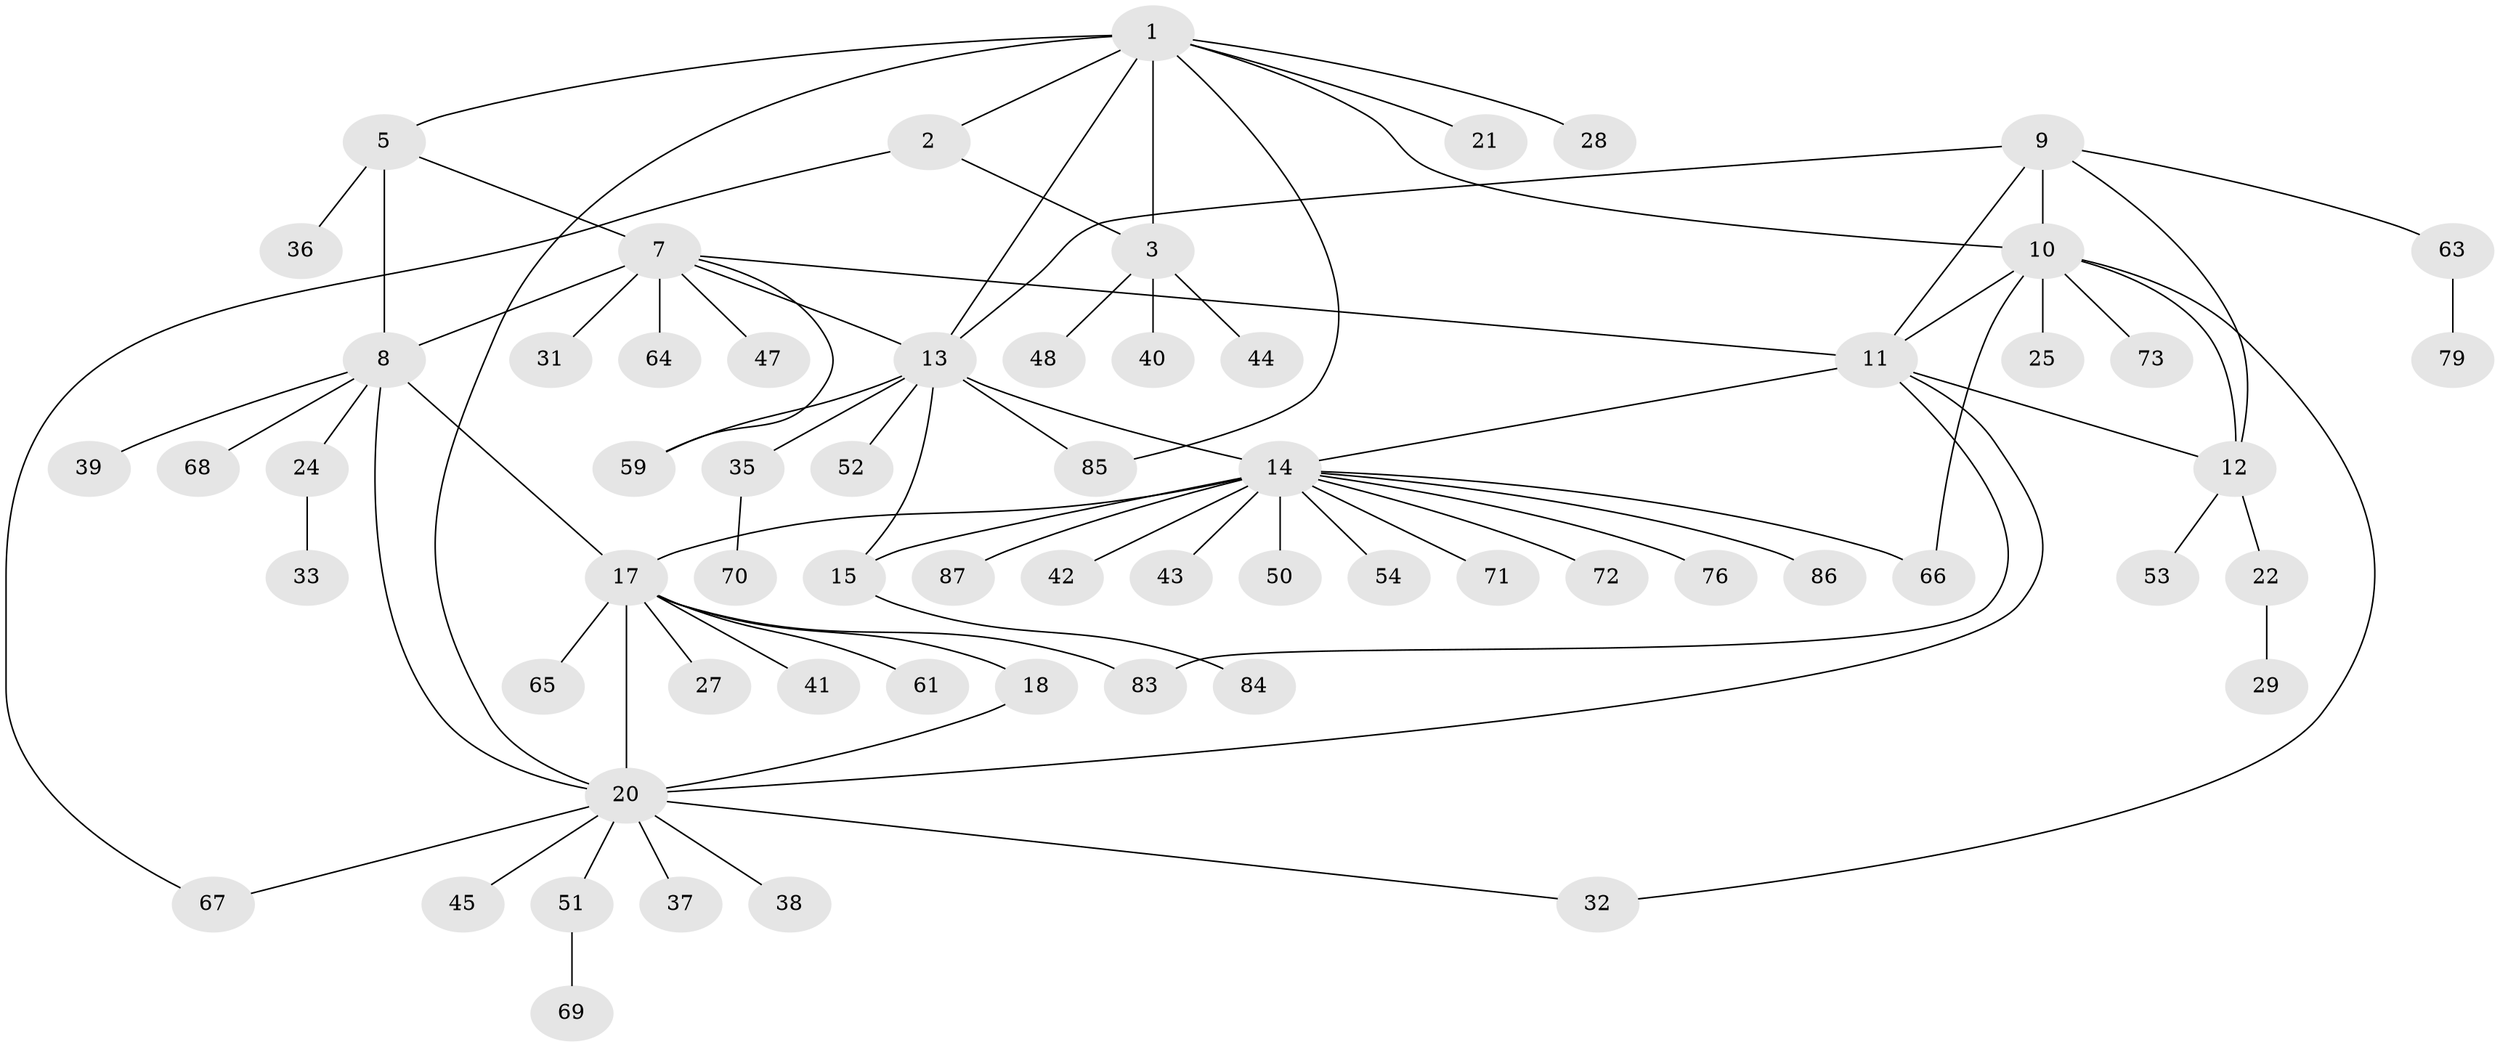 // original degree distribution, {8: 0.034482758620689655, 4: 0.034482758620689655, 6: 0.022988505747126436, 5: 0.04597701149425287, 3: 0.04597701149425287, 10: 0.011494252873563218, 9: 0.022988505747126436, 7: 0.011494252873563218, 16: 0.011494252873563218, 12: 0.011494252873563218, 1: 0.4942528735632184, 2: 0.25287356321839083}
// Generated by graph-tools (version 1.1) at 2025/42/03/06/25 10:42:07]
// undirected, 64 vertices, 84 edges
graph export_dot {
graph [start="1"]
  node [color=gray90,style=filled];
  1 [super="+4"];
  2 [super="+34"];
  3 [super="+30"];
  5 [super="+6"];
  7 [super="+78"];
  8 [super="+55"];
  9 [super="+60"];
  10 [super="+57"];
  11;
  12 [super="+23"];
  13 [super="+26"];
  14 [super="+82"];
  15 [super="+16"];
  17 [super="+19"];
  18 [super="+46"];
  20 [super="+62"];
  21;
  22 [super="+80"];
  24;
  25;
  27;
  28;
  29;
  31;
  32;
  33;
  35 [super="+56"];
  36 [super="+49"];
  37;
  38;
  39 [super="+58"];
  40;
  41;
  42;
  43;
  44;
  45;
  47;
  48;
  50 [super="+77"];
  51;
  52;
  53;
  54;
  59;
  61;
  63;
  64 [super="+81"];
  65;
  66 [super="+75"];
  67;
  68;
  69;
  70;
  71 [super="+74"];
  72;
  73;
  76;
  79;
  83;
  84;
  85;
  86;
  87;
  1 -- 2 [weight=2];
  1 -- 3 [weight=2];
  1 -- 10;
  1 -- 21;
  1 -- 28;
  1 -- 85;
  1 -- 20;
  1 -- 13;
  1 -- 5;
  2 -- 3;
  2 -- 67;
  3 -- 44;
  3 -- 48;
  3 -- 40;
  5 -- 7 [weight=2];
  5 -- 8 [weight=2];
  5 -- 36;
  7 -- 8;
  7 -- 11;
  7 -- 13;
  7 -- 31;
  7 -- 47;
  7 -- 59;
  7 -- 64;
  8 -- 17;
  8 -- 24;
  8 -- 39;
  8 -- 68;
  8 -- 20;
  9 -- 10;
  9 -- 11;
  9 -- 12;
  9 -- 63;
  9 -- 13;
  10 -- 11;
  10 -- 12;
  10 -- 25;
  10 -- 32;
  10 -- 66;
  10 -- 73;
  11 -- 12;
  11 -- 14;
  11 -- 20;
  11 -- 83;
  12 -- 22;
  12 -- 53;
  13 -- 14;
  13 -- 15 [weight=2];
  13 -- 52;
  13 -- 59;
  13 -- 85;
  13 -- 35;
  14 -- 15 [weight=2];
  14 -- 17;
  14 -- 42;
  14 -- 43;
  14 -- 50;
  14 -- 54;
  14 -- 71;
  14 -- 72;
  14 -- 76;
  14 -- 86;
  14 -- 87;
  14 -- 66;
  15 -- 84;
  17 -- 18 [weight=2];
  17 -- 20 [weight=2];
  17 -- 27;
  17 -- 61;
  17 -- 83;
  17 -- 65;
  17 -- 41;
  18 -- 20;
  20 -- 32;
  20 -- 37;
  20 -- 38;
  20 -- 45;
  20 -- 51;
  20 -- 67;
  22 -- 29;
  24 -- 33;
  35 -- 70;
  51 -- 69;
  63 -- 79;
}

